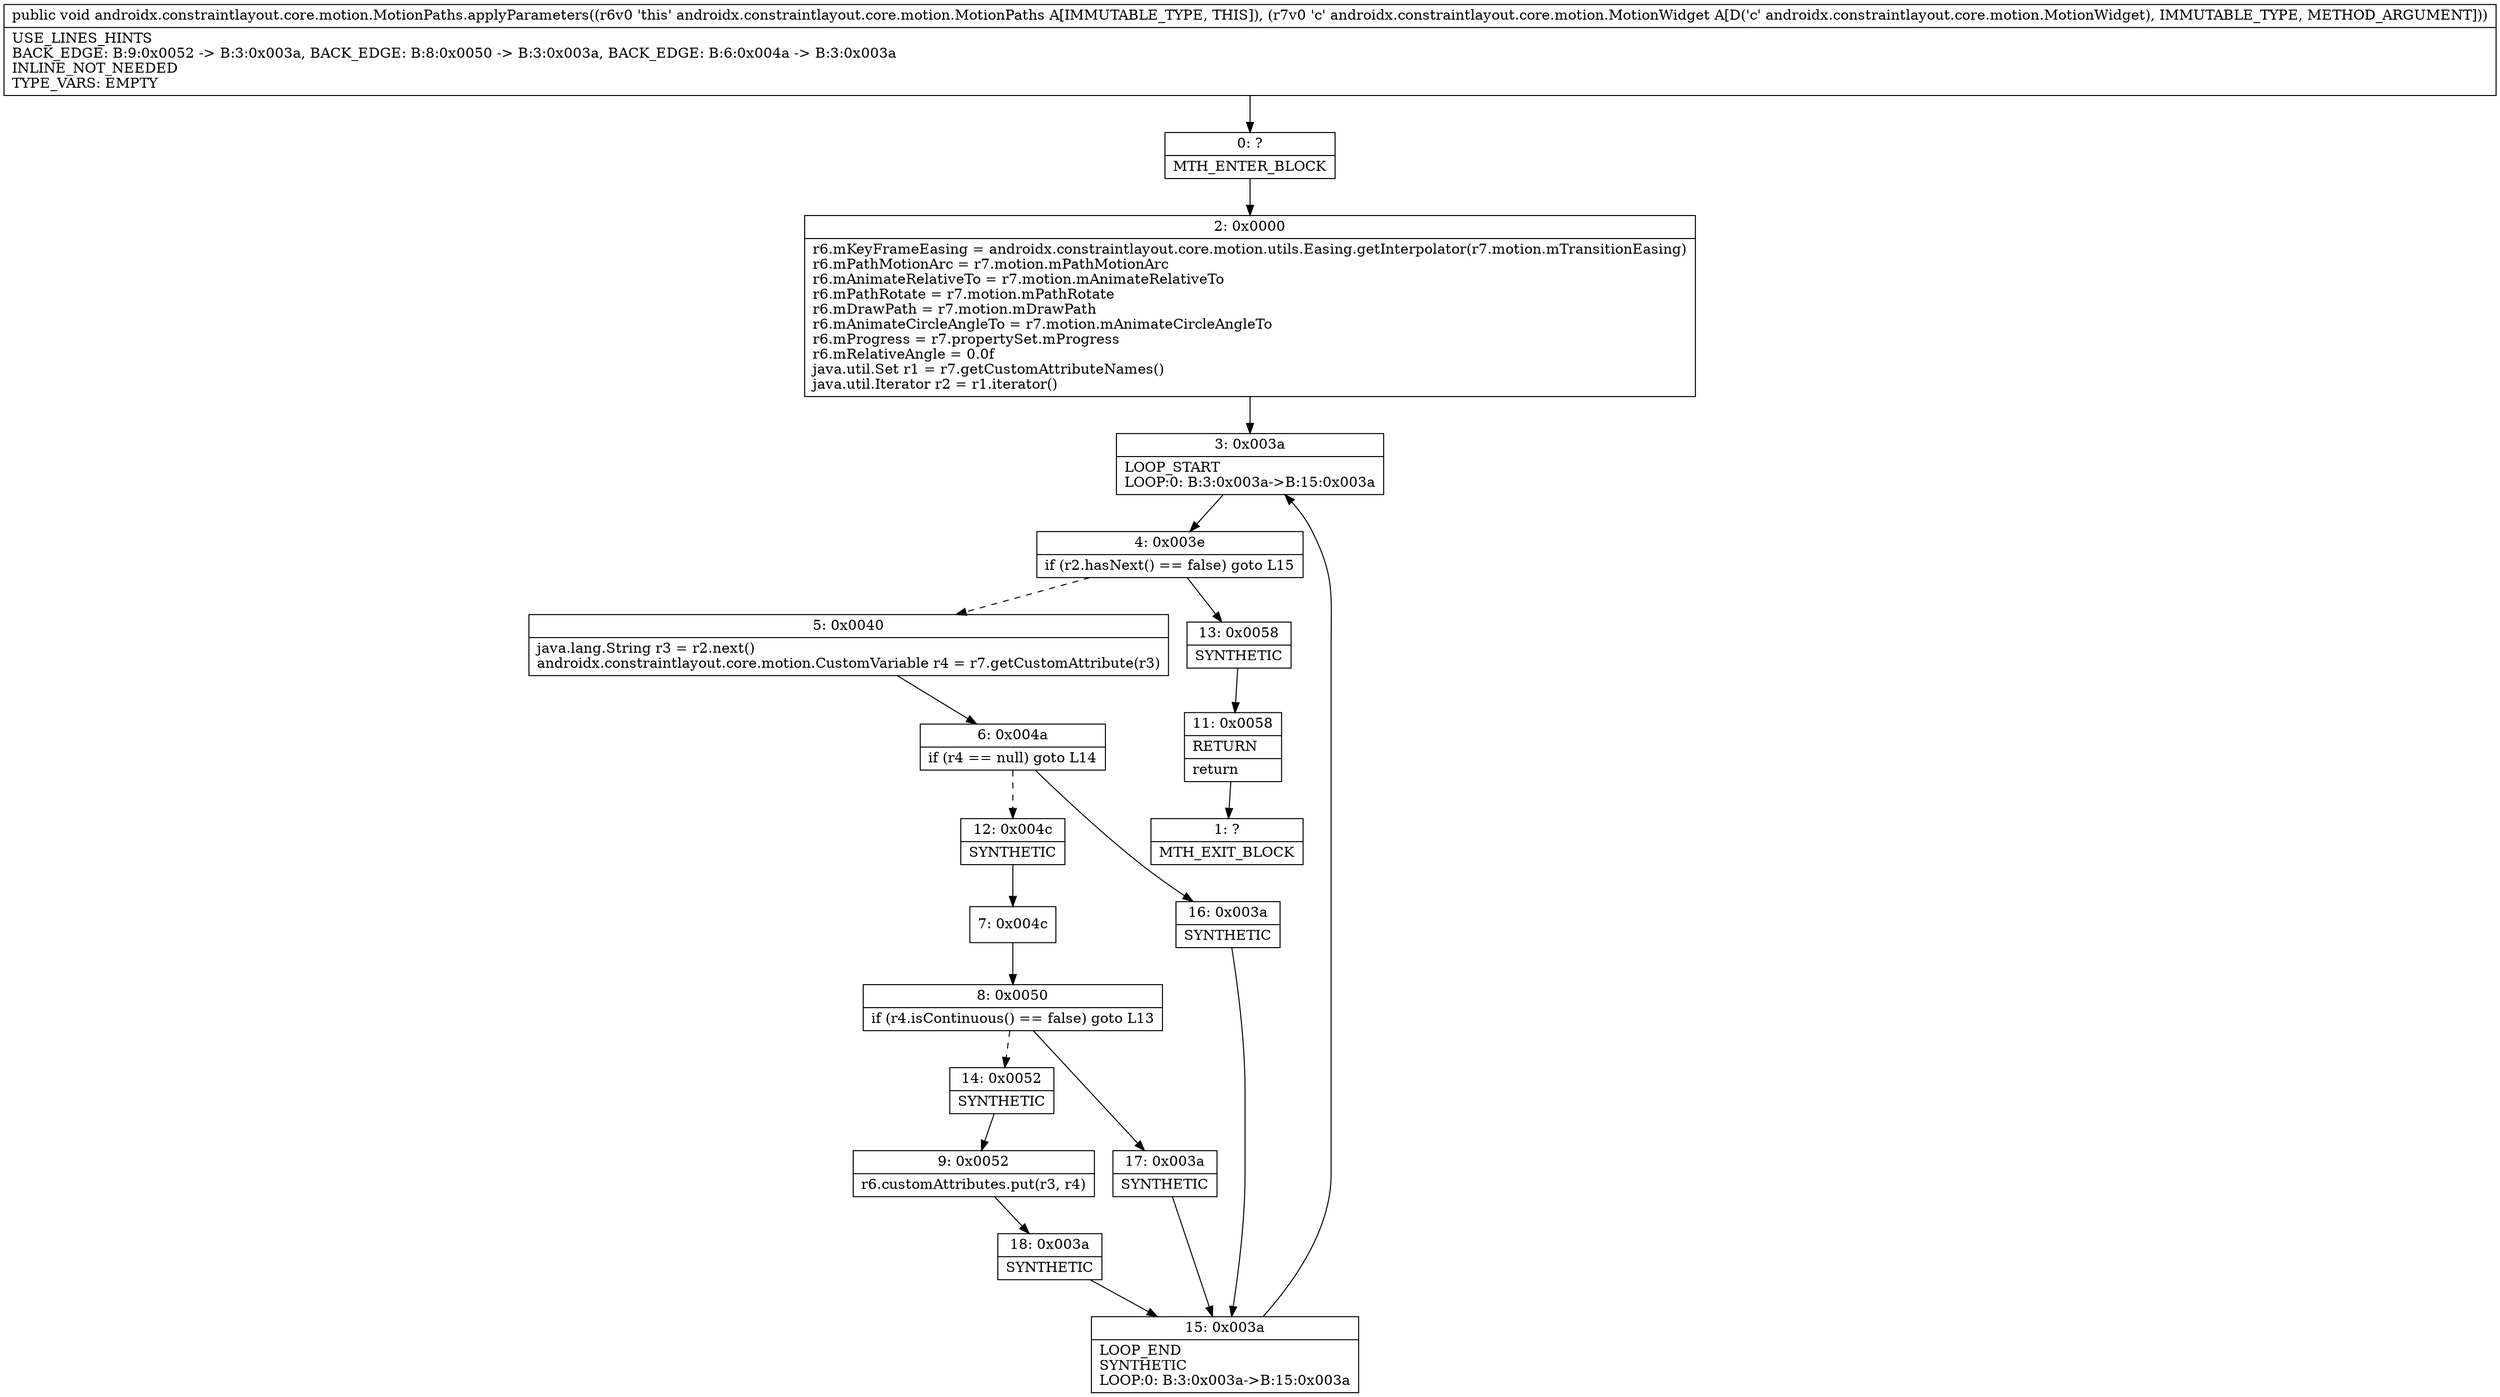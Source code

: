 digraph "CFG forandroidx.constraintlayout.core.motion.MotionPaths.applyParameters(Landroidx\/constraintlayout\/core\/motion\/MotionWidget;)V" {
Node_0 [shape=record,label="{0\:\ ?|MTH_ENTER_BLOCK\l}"];
Node_2 [shape=record,label="{2\:\ 0x0000|r6.mKeyFrameEasing = androidx.constraintlayout.core.motion.utils.Easing.getInterpolator(r7.motion.mTransitionEasing)\lr6.mPathMotionArc = r7.motion.mPathMotionArc\lr6.mAnimateRelativeTo = r7.motion.mAnimateRelativeTo\lr6.mPathRotate = r7.motion.mPathRotate\lr6.mDrawPath = r7.motion.mDrawPath\lr6.mAnimateCircleAngleTo = r7.motion.mAnimateCircleAngleTo\lr6.mProgress = r7.propertySet.mProgress\lr6.mRelativeAngle = 0.0f\ljava.util.Set r1 = r7.getCustomAttributeNames()\ljava.util.Iterator r2 = r1.iterator()\l}"];
Node_3 [shape=record,label="{3\:\ 0x003a|LOOP_START\lLOOP:0: B:3:0x003a\-\>B:15:0x003a\l}"];
Node_4 [shape=record,label="{4\:\ 0x003e|if (r2.hasNext() == false) goto L15\l}"];
Node_5 [shape=record,label="{5\:\ 0x0040|java.lang.String r3 = r2.next()\landroidx.constraintlayout.core.motion.CustomVariable r4 = r7.getCustomAttribute(r3)\l}"];
Node_6 [shape=record,label="{6\:\ 0x004a|if (r4 == null) goto L14\l}"];
Node_12 [shape=record,label="{12\:\ 0x004c|SYNTHETIC\l}"];
Node_7 [shape=record,label="{7\:\ 0x004c}"];
Node_8 [shape=record,label="{8\:\ 0x0050|if (r4.isContinuous() == false) goto L13\l}"];
Node_14 [shape=record,label="{14\:\ 0x0052|SYNTHETIC\l}"];
Node_9 [shape=record,label="{9\:\ 0x0052|r6.customAttributes.put(r3, r4)\l}"];
Node_18 [shape=record,label="{18\:\ 0x003a|SYNTHETIC\l}"];
Node_15 [shape=record,label="{15\:\ 0x003a|LOOP_END\lSYNTHETIC\lLOOP:0: B:3:0x003a\-\>B:15:0x003a\l}"];
Node_17 [shape=record,label="{17\:\ 0x003a|SYNTHETIC\l}"];
Node_16 [shape=record,label="{16\:\ 0x003a|SYNTHETIC\l}"];
Node_13 [shape=record,label="{13\:\ 0x0058|SYNTHETIC\l}"];
Node_11 [shape=record,label="{11\:\ 0x0058|RETURN\l|return\l}"];
Node_1 [shape=record,label="{1\:\ ?|MTH_EXIT_BLOCK\l}"];
MethodNode[shape=record,label="{public void androidx.constraintlayout.core.motion.MotionPaths.applyParameters((r6v0 'this' androidx.constraintlayout.core.motion.MotionPaths A[IMMUTABLE_TYPE, THIS]), (r7v0 'c' androidx.constraintlayout.core.motion.MotionWidget A[D('c' androidx.constraintlayout.core.motion.MotionWidget), IMMUTABLE_TYPE, METHOD_ARGUMENT]))  | USE_LINES_HINTS\lBACK_EDGE: B:9:0x0052 \-\> B:3:0x003a, BACK_EDGE: B:8:0x0050 \-\> B:3:0x003a, BACK_EDGE: B:6:0x004a \-\> B:3:0x003a\lINLINE_NOT_NEEDED\lTYPE_VARS: EMPTY\l}"];
MethodNode -> Node_0;Node_0 -> Node_2;
Node_2 -> Node_3;
Node_3 -> Node_4;
Node_4 -> Node_5[style=dashed];
Node_4 -> Node_13;
Node_5 -> Node_6;
Node_6 -> Node_12[style=dashed];
Node_6 -> Node_16;
Node_12 -> Node_7;
Node_7 -> Node_8;
Node_8 -> Node_14[style=dashed];
Node_8 -> Node_17;
Node_14 -> Node_9;
Node_9 -> Node_18;
Node_18 -> Node_15;
Node_15 -> Node_3;
Node_17 -> Node_15;
Node_16 -> Node_15;
Node_13 -> Node_11;
Node_11 -> Node_1;
}

